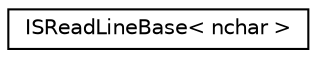 digraph "Graphical Class Hierarchy"
{
  edge [fontname="Helvetica",fontsize="10",labelfontname="Helvetica",labelfontsize="10"];
  node [fontname="Helvetica",fontsize="10",shape=record];
  rankdir="LR";
  Node0 [label="ISReadLineBase\< nchar \>",height=0.2,width=0.4,color="black", fillcolor="white", style="filled",URL="$classaworx_1_1lib_1_1strings_1_1thirdparty_1_1std_1_1ISReadLineBase.html"];
}
